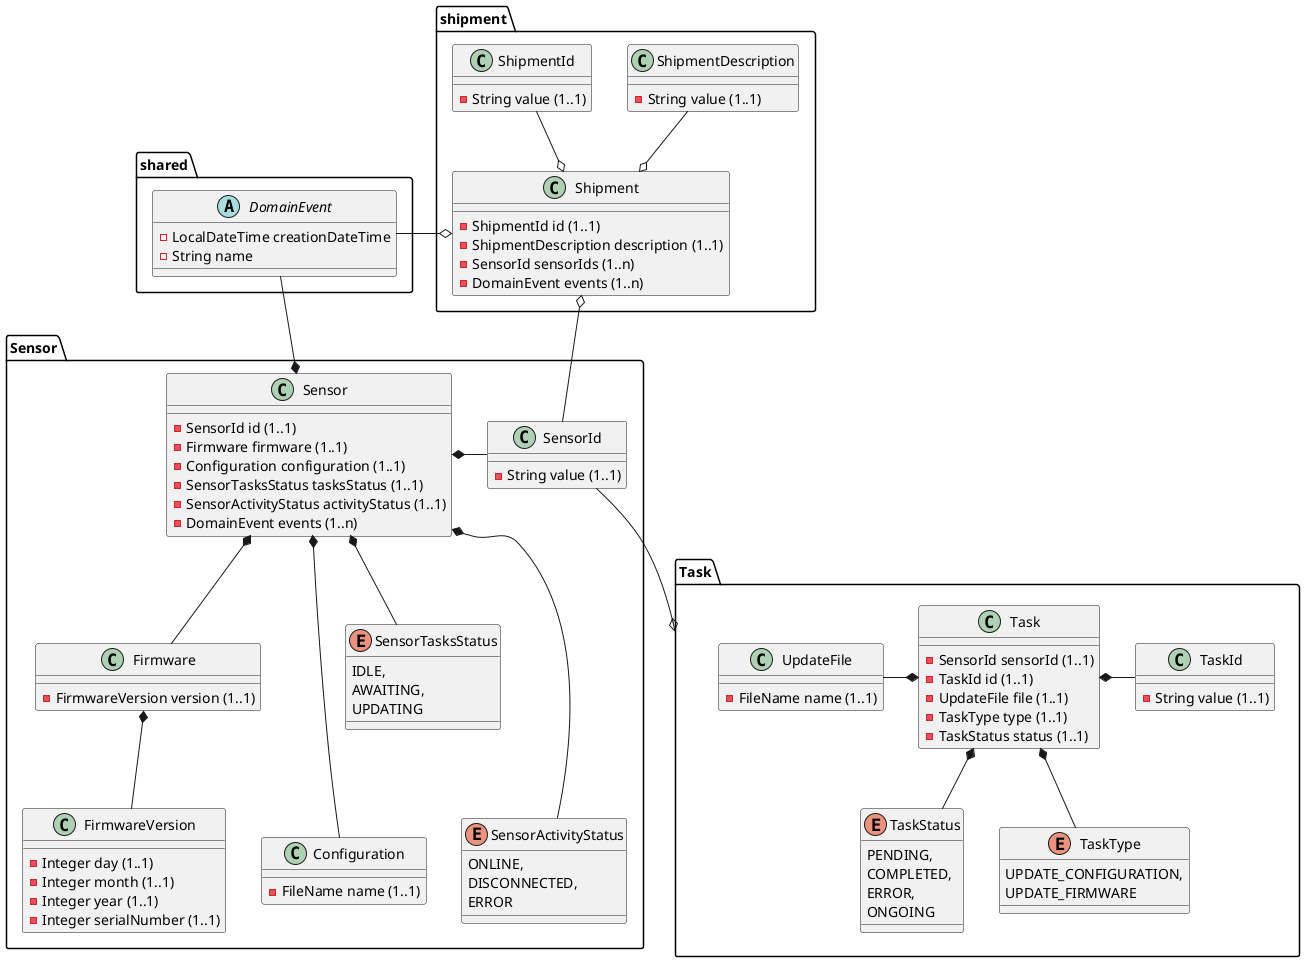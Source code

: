 @startuml

package shared {
    abstract class DomainEvent {
        -LocalDateTime creationDateTime
        -String name
    }
}

package shipment {
  class Shipment {
    -ShipmentId id (1..1)
    -ShipmentDescription description (1..1)
    -SensorId sensorIds (1..n)
    -DomainEvent events (1..n)
  }
  
  class ShipmentId {
    -String value (1..1)
  }

  class ShipmentDescription {
  -String value (1..1)
  }

  Shipment o-up- ShipmentId
  Shipment o-up- ShipmentDescription

  Shipment o-right- DomainEvent
}


package Sensor {
    class Sensor {
      -SensorId id (1..1)
      -Firmware firmware (1..1)
      -Configuration configuration (1..1)
      -SensorTasksStatus tasksStatus (1..1)
      -SensorActivityStatus activityStatus (1..1)
      -DomainEvent events (1..n)
    }

    class SensorId {
      -String value (1..1)
    }

    class Firmware {
      -FirmwareVersion version (1..1)
    }

    class FirmwareVersion {
      -Integer day (1..1)
      -Integer month (1..1)
      -Integer year (1..1)
      -Integer serialNumber (1..1)
    }

    class Configuration {
      -FileName name (1..1)
    }

    enum SensorTasksStatus {
      IDLE,
      AWAITING,
      UPDATING
    }

    enum SensorActivityStatus {
      ONLINE,
      DISCONNECTED,
      ERROR
    }

    Sensor *-left- SensorId
    Sensor *-down- Firmware
    Sensor *-down-- Configuration
    Sensor *-down- SensorTasksStatus
    Sensor *-down-- SensorActivityStatus
    Sensor *-up- DomainEvent
    Firmware *-down- FirmwareVersion
}

package Task {
    class Task {
      -SensorId sensorId (1..1)
      -TaskId id (1..1)
      -UpdateFile file (1..1)
      -TaskType type (1..1)
      -TaskStatus status (1..1)
    }

    class TaskId {
      -String value (1..1)
    }

    class UpdateFile {
      -FileName name (1..1)
    }

    enum TaskType {
      UPDATE_CONFIGURATION,
      UPDATE_FIRMWARE
    }

    enum TaskStatus {
      PENDING,
      COMPLETED,
      ERROR,
      ONGOING
    }

    Task *-right- TaskId
    Task *-left- UpdateFile
    Task *-down- TaskType
    Task *-down- TaskStatus
}

Shipment o-down- SensorId
Task o-up- SensorId



@enduml
